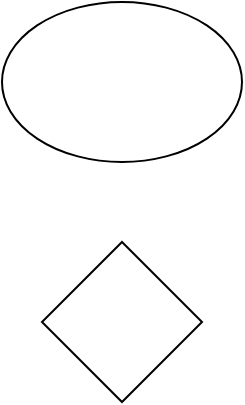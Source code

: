 <mxfile version="21.6.1" type="github">
  <diagram name="第 1 页" id="i7ZTgh6w6pdTiHMnZ6rR">
    <mxGraphModel dx="573" dy="608" grid="1" gridSize="10" guides="1" tooltips="1" connect="1" arrows="1" fold="1" page="1" pageScale="1" pageWidth="827" pageHeight="1169" math="0" shadow="0">
      <root>
        <mxCell id="0" />
        <mxCell id="1" parent="0" />
        <mxCell id="4ACaAMK4-qrM08XvFJvG-1" value="" style="rhombus;whiteSpace=wrap;html=1;" vertex="1" parent="1">
          <mxGeometry x="220" y="290" width="80" height="80" as="geometry" />
        </mxCell>
        <mxCell id="4ACaAMK4-qrM08XvFJvG-2" value="" style="ellipse;whiteSpace=wrap;html=1;" vertex="1" parent="1">
          <mxGeometry x="200" y="170" width="120" height="80" as="geometry" />
        </mxCell>
      </root>
    </mxGraphModel>
  </diagram>
</mxfile>
